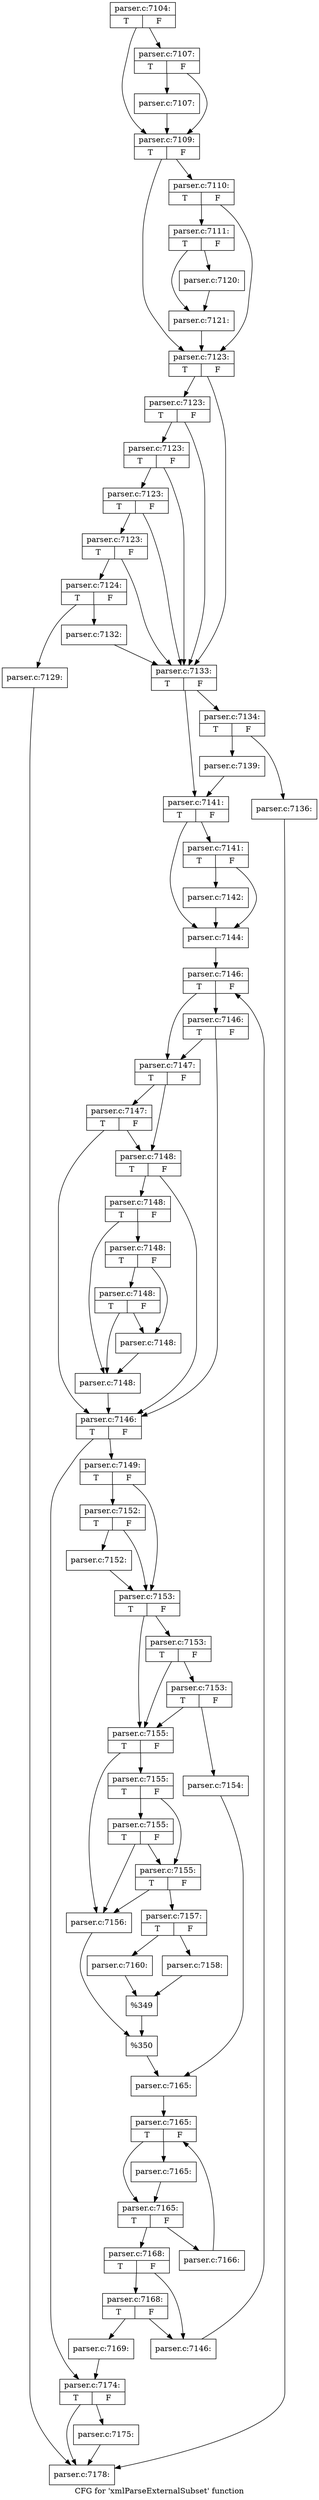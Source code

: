 digraph "CFG for 'xmlParseExternalSubset' function" {
	label="CFG for 'xmlParseExternalSubset' function";

	Node0x5b9daa0 [shape=record,label="{parser.c:7104:|{<s0>T|<s1>F}}"];
	Node0x5b9daa0 -> Node0x5b9f180;
	Node0x5b9daa0 -> Node0x5b9f130;
	Node0x5b9f180 [shape=record,label="{parser.c:7107:|{<s0>T|<s1>F}}"];
	Node0x5b9f180 -> Node0x5b9ee20;
	Node0x5b9f180 -> Node0x5b9f130;
	Node0x5b9ee20 [shape=record,label="{parser.c:7107:}"];
	Node0x5b9ee20 -> Node0x5b9f130;
	Node0x5b9f130 [shape=record,label="{parser.c:7109:|{<s0>T|<s1>F}}"];
	Node0x5b9f130 -> Node0x5b9fd40;
	Node0x5b9f130 -> Node0x5b9fcf0;
	Node0x5b9fd40 [shape=record,label="{parser.c:7110:|{<s0>T|<s1>F}}"];
	Node0x5b9fd40 -> Node0x5b9fca0;
	Node0x5b9fd40 -> Node0x5b9fcf0;
	Node0x5b9fca0 [shape=record,label="{parser.c:7111:|{<s0>T|<s1>F}}"];
	Node0x5b9fca0 -> Node0x5ba2420;
	Node0x5b9fca0 -> Node0x5ba2470;
	Node0x5ba2420 [shape=record,label="{parser.c:7120:}"];
	Node0x5ba2420 -> Node0x5ba2470;
	Node0x5ba2470 [shape=record,label="{parser.c:7121:}"];
	Node0x5ba2470 -> Node0x5b9fcf0;
	Node0x5b9fcf0 [shape=record,label="{parser.c:7123:|{<s0>T|<s1>F}}"];
	Node0x5b9fcf0 -> Node0x5ba2c80;
	Node0x5b9fcf0 -> Node0x5ba2b10;
	Node0x5ba2c80 [shape=record,label="{parser.c:7123:|{<s0>T|<s1>F}}"];
	Node0x5ba2c80 -> Node0x5ba2c30;
	Node0x5ba2c80 -> Node0x5ba2b10;
	Node0x5ba2c30 [shape=record,label="{parser.c:7123:|{<s0>T|<s1>F}}"];
	Node0x5ba2c30 -> Node0x5ba2be0;
	Node0x5ba2c30 -> Node0x5ba2b10;
	Node0x5ba2be0 [shape=record,label="{parser.c:7123:|{<s0>T|<s1>F}}"];
	Node0x5ba2be0 -> Node0x5ba2b60;
	Node0x5ba2be0 -> Node0x5ba2b10;
	Node0x5ba2b60 [shape=record,label="{parser.c:7123:|{<s0>T|<s1>F}}"];
	Node0x5ba2b60 -> Node0x5ba2ac0;
	Node0x5ba2b60 -> Node0x5ba2b10;
	Node0x5ba2ac0 [shape=record,label="{parser.c:7124:|{<s0>T|<s1>F}}"];
	Node0x5ba2ac0 -> Node0x5ba4670;
	Node0x5ba2ac0 -> Node0x5ba46c0;
	Node0x5ba4670 [shape=record,label="{parser.c:7129:}"];
	Node0x5ba4670 -> Node0x5982ec0;
	Node0x5ba46c0 [shape=record,label="{parser.c:7132:}"];
	Node0x5ba46c0 -> Node0x5ba2b10;
	Node0x5ba2b10 [shape=record,label="{parser.c:7133:|{<s0>T|<s1>F}}"];
	Node0x5ba2b10 -> Node0x5ba4e00;
	Node0x5ba2b10 -> Node0x5ba4e50;
	Node0x5ba4e00 [shape=record,label="{parser.c:7134:|{<s0>T|<s1>F}}"];
	Node0x5ba4e00 -> Node0x5ba5590;
	Node0x5ba4e00 -> Node0x5ba55e0;
	Node0x5ba5590 [shape=record,label="{parser.c:7136:}"];
	Node0x5ba5590 -> Node0x5982ec0;
	Node0x5ba55e0 [shape=record,label="{parser.c:7139:}"];
	Node0x5ba55e0 -> Node0x5ba4e50;
	Node0x5ba4e50 [shape=record,label="{parser.c:7141:|{<s0>T|<s1>F}}"];
	Node0x5ba4e50 -> Node0x5ba61a0;
	Node0x5ba4e50 -> Node0x5ba6150;
	Node0x5ba61a0 [shape=record,label="{parser.c:7141:|{<s0>T|<s1>F}}"];
	Node0x5ba61a0 -> Node0x5ba6100;
	Node0x5ba61a0 -> Node0x5ba6150;
	Node0x5ba6100 [shape=record,label="{parser.c:7142:}"];
	Node0x5ba6100 -> Node0x5ba6150;
	Node0x5ba6150 [shape=record,label="{parser.c:7144:}"];
	Node0x5ba6150 -> Node0x5ba6fd0;
	Node0x5ba6fd0 [shape=record,label="{parser.c:7146:|{<s0>T|<s1>F}}"];
	Node0x5ba6fd0 -> Node0x5ba7b00;
	Node0x5ba6fd0 -> Node0x5ba7a80;
	Node0x5ba7b00 [shape=record,label="{parser.c:7146:|{<s0>T|<s1>F}}"];
	Node0x5ba7b00 -> Node0x5ba7990;
	Node0x5ba7b00 -> Node0x5ba7a80;
	Node0x5ba7a80 [shape=record,label="{parser.c:7147:|{<s0>T|<s1>F}}"];
	Node0x5ba7a80 -> Node0x5ba84f0;
	Node0x5ba7a80 -> Node0x5ba7a30;
	Node0x5ba84f0 [shape=record,label="{parser.c:7147:|{<s0>T|<s1>F}}"];
	Node0x5ba84f0 -> Node0x5ba7990;
	Node0x5ba84f0 -> Node0x5ba7a30;
	Node0x5ba7a30 [shape=record,label="{parser.c:7148:|{<s0>T|<s1>F}}"];
	Node0x5ba7a30 -> Node0x5ba7990;
	Node0x5ba7a30 -> Node0x5ba79e0;
	Node0x5ba79e0 [shape=record,label="{parser.c:7148:|{<s0>T|<s1>F}}"];
	Node0x5ba79e0 -> Node0x5ba9440;
	Node0x5ba79e0 -> Node0x5ba9580;
	Node0x5ba9580 [shape=record,label="{parser.c:7148:|{<s0>T|<s1>F}}"];
	Node0x5ba9580 -> Node0x5ba9a60;
	Node0x5ba9580 -> Node0x5ba9530;
	Node0x5ba9a60 [shape=record,label="{parser.c:7148:|{<s0>T|<s1>F}}"];
	Node0x5ba9a60 -> Node0x5ba9440;
	Node0x5ba9a60 -> Node0x5ba9530;
	Node0x5ba9530 [shape=record,label="{parser.c:7148:}"];
	Node0x5ba9530 -> Node0x5ba9440;
	Node0x5ba9440 [shape=record,label="{parser.c:7148:}"];
	Node0x5ba9440 -> Node0x5ba7990;
	Node0x5ba7990 [shape=record,label="{parser.c:7146:|{<s0>T|<s1>F}}"];
	Node0x5ba7990 -> Node0x5baa310;
	Node0x5ba7990 -> Node0x5ba7940;
	Node0x5baa310 [shape=record,label="{parser.c:7149:|{<s0>T|<s1>F}}"];
	Node0x5baa310 -> Node0x5bab660;
	Node0x5baa310 -> Node0x5bab610;
	Node0x5bab660 [shape=record,label="{parser.c:7152:|{<s0>T|<s1>F}}"];
	Node0x5bab660 -> Node0x5bab5c0;
	Node0x5bab660 -> Node0x5bab610;
	Node0x5bab5c0 [shape=record,label="{parser.c:7152:}"];
	Node0x5bab5c0 -> Node0x5bab610;
	Node0x5bab610 [shape=record,label="{parser.c:7153:|{<s0>T|<s1>F}}"];
	Node0x5bab610 -> Node0x5bac380;
	Node0x5bab610 -> Node0x5bac2b0;
	Node0x5bac380 [shape=record,label="{parser.c:7153:|{<s0>T|<s1>F}}"];
	Node0x5bac380 -> Node0x5bac300;
	Node0x5bac380 -> Node0x5bac2b0;
	Node0x5bac300 [shape=record,label="{parser.c:7153:|{<s0>T|<s1>F}}"];
	Node0x5bac300 -> Node0x5bac210;
	Node0x5bac300 -> Node0x5bac2b0;
	Node0x5bac210 [shape=record,label="{parser.c:7154:}"];
	Node0x5bac210 -> Node0x5bac260;
	Node0x5bac2b0 [shape=record,label="{parser.c:7155:|{<s0>T|<s1>F}}"];
	Node0x5bac2b0 -> Node0x5bad600;
	Node0x5bac2b0 -> Node0x5bad770;
	Node0x5bad770 [shape=record,label="{parser.c:7155:|{<s0>T|<s1>F}}"];
	Node0x5bad770 -> Node0x5badc50;
	Node0x5bad770 -> Node0x5bad6f0;
	Node0x5badc50 [shape=record,label="{parser.c:7155:|{<s0>T|<s1>F}}"];
	Node0x5badc50 -> Node0x5bad600;
	Node0x5badc50 -> Node0x5bad6f0;
	Node0x5bad6f0 [shape=record,label="{parser.c:7155:|{<s0>T|<s1>F}}"];
	Node0x5bad6f0 -> Node0x5bad600;
	Node0x5bad6f0 -> Node0x5bad6a0;
	Node0x5bad600 [shape=record,label="{parser.c:7156:}"];
	Node0x5bad600 -> Node0x5bad650;
	Node0x5bad6a0 [shape=record,label="{parser.c:7157:|{<s0>T|<s1>F}}"];
	Node0x5bad6a0 -> Node0x5baeb40;
	Node0x5bad6a0 -> Node0x5baebe0;
	Node0x5baeb40 [shape=record,label="{parser.c:7158:}"];
	Node0x5baeb40 -> Node0x5baeb90;
	Node0x5baebe0 [shape=record,label="{parser.c:7160:}"];
	Node0x5baebe0 -> Node0x5baeb90;
	Node0x5baeb90 [shape=record,label="{%349}"];
	Node0x5baeb90 -> Node0x5bad650;
	Node0x5bad650 [shape=record,label="{%350}"];
	Node0x5bad650 -> Node0x5bac260;
	Node0x5bac260 [shape=record,label="{parser.c:7165:}"];
	Node0x5bac260 -> Node0x5baf660;
	Node0x5baf660 [shape=record,label="{parser.c:7165:|{<s0>T|<s1>F}}"];
	Node0x5baf660 -> Node0x5baf910;
	Node0x5baf660 -> Node0x5baf8c0;
	Node0x5baf910 [shape=record,label="{parser.c:7165:}"];
	Node0x5baf910 -> Node0x5baf8c0;
	Node0x5baf8c0 [shape=record,label="{parser.c:7165:|{<s0>T|<s1>F}}"];
	Node0x5baf8c0 -> Node0x5bb0160;
	Node0x5baf8c0 -> Node0x5baf840;
	Node0x5bb0160 [shape=record,label="{parser.c:7166:}"];
	Node0x5bb0160 -> Node0x5baf660;
	Node0x5baf840 [shape=record,label="{parser.c:7168:|{<s0>T|<s1>F}}"];
	Node0x5baf840 -> Node0x5ba6f40;
	Node0x5baf840 -> Node0x5ba6ef0;
	Node0x5ba6f40 [shape=record,label="{parser.c:7168:|{<s0>T|<s1>F}}"];
	Node0x5ba6f40 -> Node0x5ba6ea0;
	Node0x5ba6f40 -> Node0x5ba6ef0;
	Node0x5ba6ea0 [shape=record,label="{parser.c:7169:}"];
	Node0x5ba6ea0 -> Node0x5ba7940;
	Node0x5ba6ef0 [shape=record,label="{parser.c:7146:}"];
	Node0x5ba6ef0 -> Node0x5ba6fd0;
	Node0x5ba7940 [shape=record,label="{parser.c:7174:|{<s0>T|<s1>F}}"];
	Node0x5ba7940 -> Node0x5982e70;
	Node0x5ba7940 -> Node0x5982ec0;
	Node0x5982e70 [shape=record,label="{parser.c:7175:}"];
	Node0x5982e70 -> Node0x5982ec0;
	Node0x5982ec0 [shape=record,label="{parser.c:7178:}"];
}
